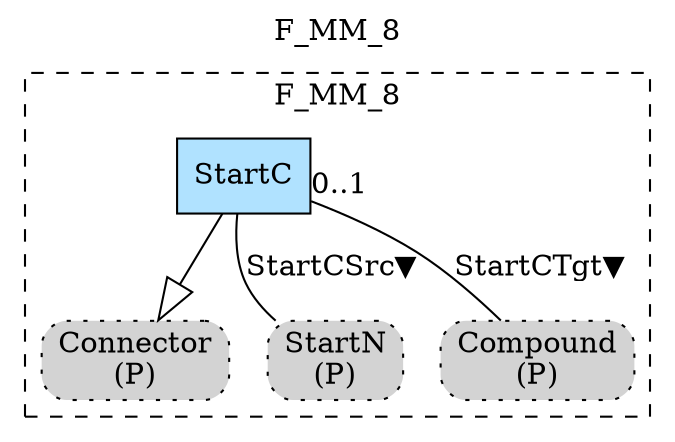 digraph {graph[label=F_MM_8,labelloc=tl,labelfontsize=12];
subgraph cluster_F_MM_8{style=dashed;label=F_MM_8;
"PConnector"[shape=box,fillcolor=lightgray,style ="rounded,filled,dotted",label=<Connector<br/>(P)>];
"PStartN"[shape=box,fillcolor=lightgray,style ="rounded,filled,dotted",label=<StartN<br/>(P)>];
"StartC"[shape=record,fillcolor=lightskyblue1,style = filled,label="StartC"];
"PCompound"[shape=box,fillcolor=lightgray,style ="rounded,filled,dotted",label=<Compound<br/>(P)>];

"StartC"->"PConnector"[arrowhead=onormal,arrowsize=2.0];
"StartC"->"PStartN"[label="StartCSrc▼",dir=none,taillabel="",headlabel=""];
"StartC"->"PCompound"[label="StartCTgt▼",dir=none,taillabel="0..1",headlabel=""];

}



}